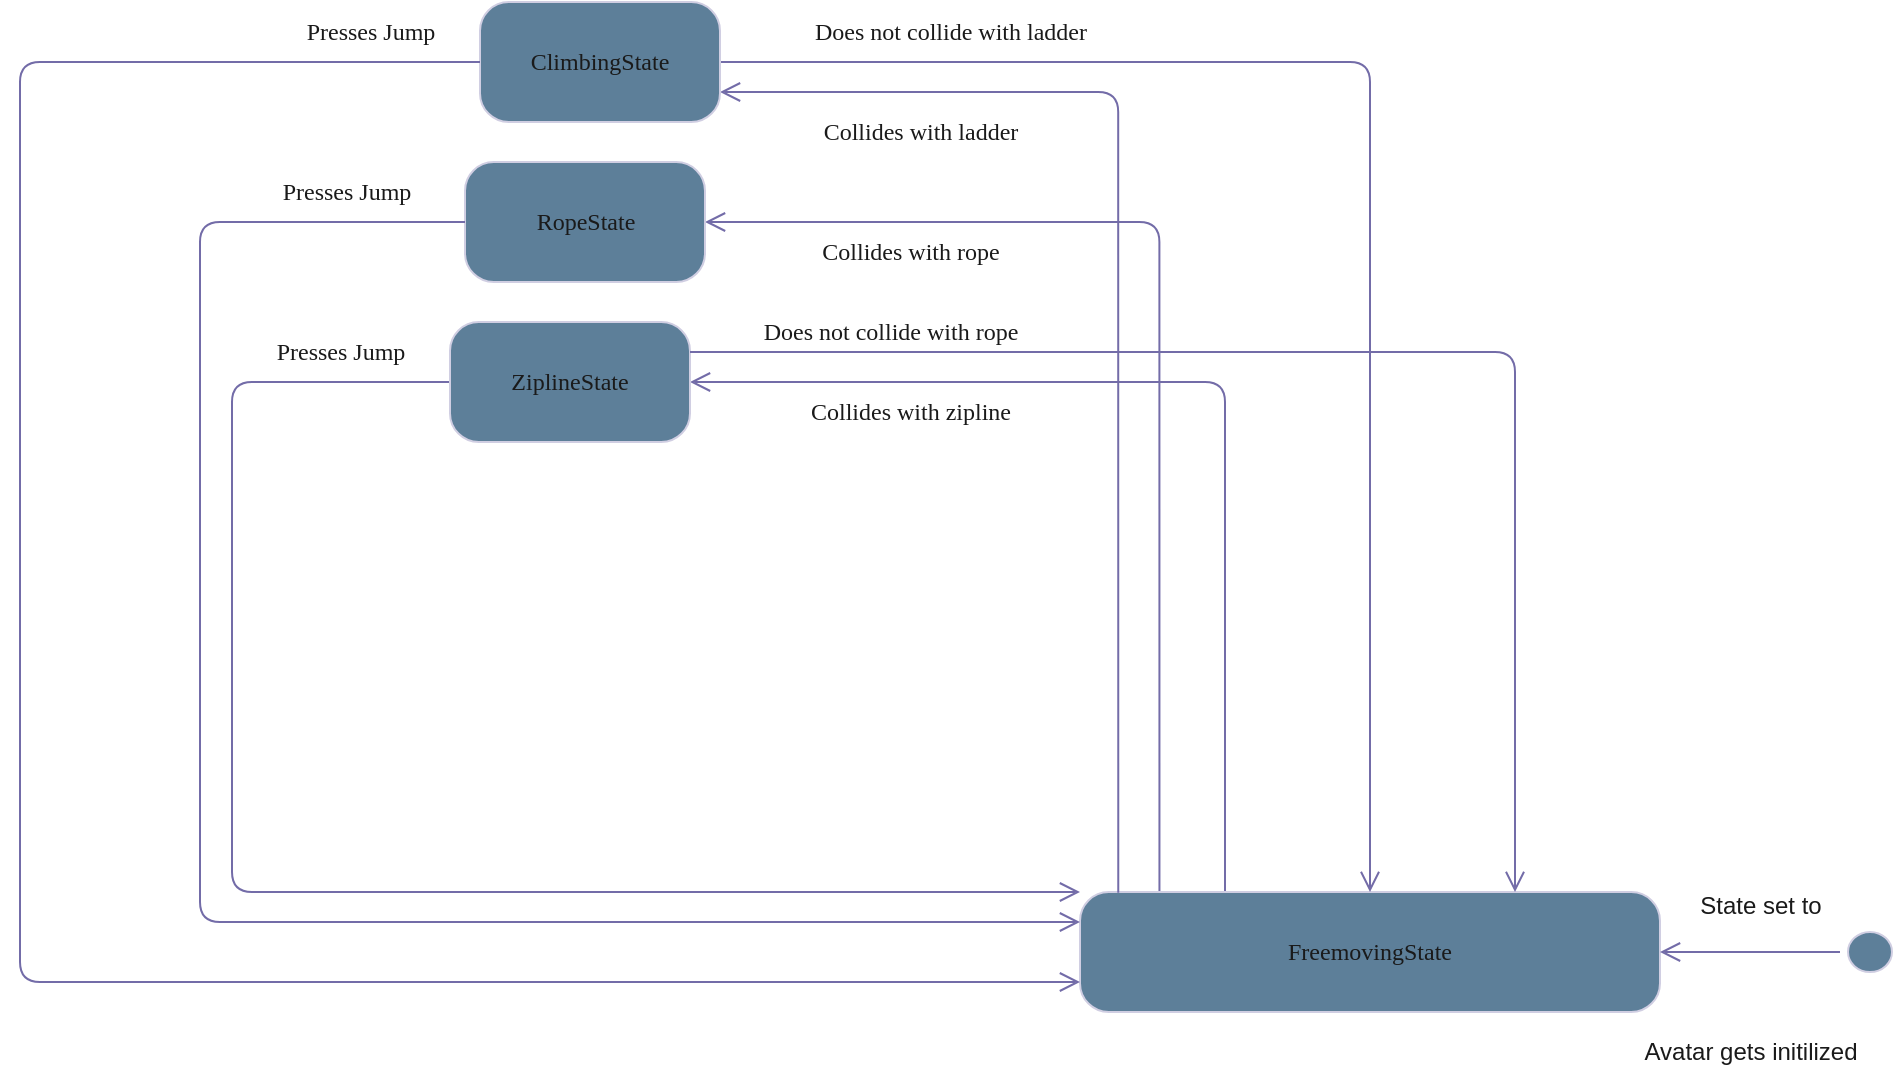 <mxfile version="21.7.5" type="github">
  <diagram name="Page-1" id="58cdce13-f638-feb5-8d6f-7d28b1aa9fa0">
    <mxGraphModel dx="2534" dy="1624" grid="1" gridSize="10" guides="1" tooltips="1" connect="1" arrows="1" fold="1" page="1" pageScale="1" pageWidth="1100" pageHeight="850" background="none" math="0" shadow="0">
      <root>
        <mxCell id="0" />
        <mxCell id="1" parent="0" />
        <mxCell id="Zl3hB4-WVLWjA7URHuql-25" style="edgeStyle=orthogonalEdgeStyle;shape=connector;rounded=1;orthogonalLoop=1;jettySize=auto;html=1;entryX=1;entryY=0.5;entryDx=0;entryDy=0;labelBackgroundColor=none;strokeColor=#736CA8;fontFamily=Verdana;fontSize=12;fontColor=default;endArrow=open;endSize=8;exitX=0.137;exitY=-0.005;exitDx=0;exitDy=0;exitPerimeter=0;" parent="1" source="Zl3hB4-WVLWjA7URHuql-5" target="-ud4b6nkZpTPl8-Tl8ta-16" edge="1">
          <mxGeometry relative="1" as="geometry" />
        </mxCell>
        <mxCell id="Zl3hB4-WVLWjA7URHuql-30" style="edgeStyle=orthogonalEdgeStyle;shape=connector;rounded=1;orthogonalLoop=1;jettySize=auto;html=1;entryX=1;entryY=0.5;entryDx=0;entryDy=0;labelBackgroundColor=none;strokeColor=#736CA8;fontFamily=Verdana;fontSize=12;fontColor=default;endArrow=open;endSize=8;exitX=0.25;exitY=0;exitDx=0;exitDy=0;" parent="1" source="Zl3hB4-WVLWjA7URHuql-5" target="382b91b5511bd0f7-5" edge="1">
          <mxGeometry relative="1" as="geometry" />
        </mxCell>
        <mxCell id="Zl3hB4-WVLWjA7URHuql-5" value="&lt;div&gt;FreemovingState&lt;/div&gt;" style="rounded=1;whiteSpace=wrap;html=1;arcSize=24;fillColor=#5D7F99;strokeColor=#D0CEE2;shadow=0;comic=0;labelBackgroundColor=none;fontFamily=Verdana;fontSize=12;fontColor=#1A1A1A;align=center;" parent="1" vertex="1">
          <mxGeometry x="50" y="285" width="290" height="60" as="geometry" />
        </mxCell>
        <mxCell id="Zl3hB4-WVLWjA7URHuql-19" style="edgeStyle=orthogonalEdgeStyle;shape=connector;rounded=1;orthogonalLoop=1;jettySize=auto;html=1;entryX=0.5;entryY=0;entryDx=0;entryDy=0;labelBackgroundColor=none;strokeColor=#736CA8;fontFamily=Verdana;fontSize=12;fontColor=default;endArrow=open;endSize=8;" parent="1" source="382b91b5511bd0f7-9" target="Zl3hB4-WVLWjA7URHuql-5" edge="1">
          <mxGeometry relative="1" as="geometry" />
        </mxCell>
        <mxCell id="Zl3hB4-WVLWjA7URHuql-16" style="edgeStyle=orthogonalEdgeStyle;shape=connector;rounded=1;orthogonalLoop=1;jettySize=auto;html=1;entryX=1;entryY=0.75;entryDx=0;entryDy=0;labelBackgroundColor=none;strokeColor=#736CA8;fontFamily=Verdana;fontSize=12;fontColor=default;endArrow=open;endSize=8;exitX=0.066;exitY=0.006;exitDx=0;exitDy=0;exitPerimeter=0;" parent="1" source="Zl3hB4-WVLWjA7URHuql-5" target="382b91b5511bd0f7-9" edge="1">
          <mxGeometry relative="1" as="geometry" />
        </mxCell>
        <mxCell id="382b91b5511bd0f7-9" value="ClimbingState" style="rounded=1;whiteSpace=wrap;html=1;arcSize=24;fillColor=#5D7F99;strokeColor=#D0CEE2;shadow=0;comic=0;labelBackgroundColor=none;fontFamily=Verdana;fontSize=12;fontColor=#1A1A1A;align=center;" parent="1" vertex="1">
          <mxGeometry x="-250" y="-160" width="120" height="60" as="geometry" />
        </mxCell>
        <mxCell id="Zl3hB4-WVLWjA7URHuql-21" style="edgeStyle=orthogonalEdgeStyle;shape=connector;rounded=1;orthogonalLoop=1;jettySize=auto;html=1;labelBackgroundColor=none;strokeColor=#736CA8;fontFamily=Verdana;fontSize=12;fontColor=default;endArrow=open;endSize=8;entryX=0;entryY=0.75;entryDx=0;entryDy=0;" parent="1" source="382b91b5511bd0f7-9" target="Zl3hB4-WVLWjA7URHuql-5" edge="1">
          <mxGeometry relative="1" as="geometry">
            <mxPoint x="-435" y="340" as="targetPoint" />
            <Array as="points">
              <mxPoint x="-480" y="-130" />
              <mxPoint x="-480" y="330" />
            </Array>
          </mxGeometry>
        </mxCell>
        <mxCell id="Zl3hB4-WVLWjA7URHuql-18" value="&lt;div&gt;Collides with ladder&lt;/div&gt;" style="text;html=1;align=center;verticalAlign=middle;resizable=0;points=[];autosize=1;strokeColor=none;fillColor=none;fontSize=12;fontFamily=Verdana;fontColor=#1A1A1A;labelBackgroundColor=none;" parent="1" vertex="1">
          <mxGeometry x="-100" y="-110" width="140" height="30" as="geometry" />
        </mxCell>
        <mxCell id="-ud4b6nkZpTPl8-Tl8ta-11" value="Does not collide with ladder" style="text;html=1;align=center;verticalAlign=middle;resizable=0;points=[];autosize=1;strokeColor=none;fillColor=none;fontSize=12;fontFamily=Verdana;fontColor=#1A1A1A;labelBackgroundColor=none;" parent="1" vertex="1">
          <mxGeometry x="-110" y="-160" width="190" height="30" as="geometry" />
        </mxCell>
        <mxCell id="-ud4b6nkZpTPl8-Tl8ta-9" value="Presses Jump" style="text;html=1;align=center;verticalAlign=middle;resizable=0;points=[];autosize=1;strokeColor=none;fillColor=none;fontSize=12;fontFamily=Verdana;fontColor=#1A1A1A;labelBackgroundColor=none;" parent="1" vertex="1">
          <mxGeometry x="-360" y="-160" width="110" height="30" as="geometry" />
        </mxCell>
        <mxCell id="-ud4b6nkZpTPl8-Tl8ta-16" value="RopeState" style="rounded=1;whiteSpace=wrap;html=1;arcSize=24;fillColor=#5D7F99;strokeColor=#D0CEE2;shadow=0;comic=0;labelBackgroundColor=none;fontFamily=Verdana;fontSize=12;fontColor=#1A1A1A;align=center;" parent="1" vertex="1">
          <mxGeometry x="-257.5" y="-80" width="120" height="60" as="geometry" />
        </mxCell>
        <mxCell id="Zl3hB4-WVLWjA7URHuql-29" value="Presses Jump" style="text;html=1;align=center;verticalAlign=middle;resizable=0;points=[];autosize=1;strokeColor=none;fillColor=none;fontSize=12;fontFamily=Verdana;fontColor=#1A1A1A;labelBackgroundColor=none;" parent="1" vertex="1">
          <mxGeometry x="-372.5" y="-80" width="110" height="30" as="geometry" />
        </mxCell>
        <mxCell id="Zl3hB4-WVLWjA7URHuql-28" style="edgeStyle=orthogonalEdgeStyle;shape=connector;rounded=1;orthogonalLoop=1;jettySize=auto;html=1;entryX=0;entryY=0.25;entryDx=0;entryDy=0;labelBackgroundColor=none;strokeColor=#736CA8;fontFamily=Verdana;fontSize=12;fontColor=default;endArrow=open;endSize=8;" parent="1" source="-ud4b6nkZpTPl8-Tl8ta-16" target="Zl3hB4-WVLWjA7URHuql-5" edge="1">
          <mxGeometry relative="1" as="geometry">
            <mxPoint x="-405" y="297" as="targetPoint" />
            <Array as="points">
              <mxPoint x="-390" y="-50" />
              <mxPoint x="-390" y="300" />
            </Array>
          </mxGeometry>
        </mxCell>
        <mxCell id="Zl3hB4-WVLWjA7URHuql-33" style="edgeStyle=orthogonalEdgeStyle;shape=connector;rounded=1;orthogonalLoop=1;jettySize=auto;html=1;entryX=0;entryY=0;entryDx=0;entryDy=0;labelBackgroundColor=none;strokeColor=#736CA8;fontFamily=Verdana;fontSize=12;fontColor=default;endArrow=open;endSize=8;" parent="1" source="382b91b5511bd0f7-5" target="Zl3hB4-WVLWjA7URHuql-5" edge="1">
          <mxGeometry relative="1" as="geometry">
            <mxPoint x="-375" y="297" as="targetPoint" />
            <Array as="points">
              <mxPoint x="-374" y="30" />
              <mxPoint x="-374" y="285" />
            </Array>
          </mxGeometry>
        </mxCell>
        <mxCell id="382b91b5511bd0f7-5" value="ZiplineState" style="rounded=1;whiteSpace=wrap;html=1;arcSize=24;fillColor=#5D7F99;strokeColor=#D0CEE2;shadow=0;comic=0;labelBackgroundColor=none;fontFamily=Verdana;fontSize=12;fontColor=#1A1A1A;align=center;" parent="1" vertex="1">
          <mxGeometry x="-265" width="120" height="60" as="geometry" />
        </mxCell>
        <mxCell id="Zl3hB4-WVLWjA7URHuql-27" value="Collides with rope" style="text;html=1;align=center;verticalAlign=middle;resizable=0;points=[];autosize=1;strokeColor=none;fillColor=none;fontSize=12;fontFamily=Verdana;fontColor=#1A1A1A;labelBackgroundColor=none;" parent="1" vertex="1">
          <mxGeometry x="-100" y="-50" width="130" height="30" as="geometry" />
        </mxCell>
        <mxCell id="Zl3hB4-WVLWjA7URHuql-32" value="Collides with zipline" style="text;html=1;align=center;verticalAlign=middle;resizable=0;points=[];autosize=1;strokeColor=none;fillColor=none;fontSize=12;fontFamily=Verdana;fontColor=#1A1A1A;labelBackgroundColor=none;" parent="1" vertex="1">
          <mxGeometry x="-105" y="30" width="140" height="30" as="geometry" />
        </mxCell>
        <mxCell id="Zl3hB4-WVLWjA7URHuql-34" value="Presses Jump" style="text;html=1;align=center;verticalAlign=middle;resizable=0;points=[];autosize=1;strokeColor=none;fillColor=none;fontSize=12;fontFamily=Verdana;fontColor=#1A1A1A;labelBackgroundColor=none;" parent="1" vertex="1">
          <mxGeometry x="-375" width="110" height="30" as="geometry" />
        </mxCell>
        <mxCell id="2a3bc250acf0617d-9" style="edgeStyle=orthogonalEdgeStyle;html=1;labelBackgroundColor=none;endArrow=open;endSize=8;strokeColor=#736CA8;fontFamily=Verdana;fontSize=12;align=left;fontColor=default;noEdgeStyle=1;" parent="1" source="382b91b5511bd0f7-1" target="Zl3hB4-WVLWjA7URHuql-5" edge="1">
          <mxGeometry relative="1" as="geometry" />
        </mxCell>
        <mxCell id="382b91b5511bd0f7-1" value="" style="ellipse;html=1;shape=startState;fillColor=#5D7F99;strokeColor=#D0CEE2;rounded=1;shadow=0;comic=0;labelBackgroundColor=none;fontFamily=Verdana;fontSize=12;fontColor=#1A1A1A;align=center;direction=south;" parent="1" vertex="1">
          <mxGeometry x="430" y="301" width="30" height="28" as="geometry" />
        </mxCell>
        <mxCell id="-ud4b6nkZpTPl8-Tl8ta-2" value="&lt;div&gt;Avatar gets initilized&lt;/div&gt;" style="text;html=1;align=center;verticalAlign=middle;resizable=0;points=[];autosize=1;strokeColor=none;fillColor=none;labelBackgroundColor=none;fontColor=#1A1A1A;" parent="1" vertex="1">
          <mxGeometry x="320" y="350" width="130" height="30" as="geometry" />
        </mxCell>
        <mxCell id="-ud4b6nkZpTPl8-Tl8ta-3" value="&lt;div&gt;State set to&lt;br&gt;&lt;/div&gt;" style="text;html=1;align=center;verticalAlign=middle;resizable=0;points=[];autosize=1;strokeColor=none;fillColor=none;labelBackgroundColor=none;fontColor=#1A1A1A;" parent="1" vertex="1">
          <mxGeometry x="350" y="277" width="80" height="30" as="geometry" />
        </mxCell>
        <mxCell id="hQWwS9eVlGvnJHP2vLC9-1" style="edgeStyle=orthogonalEdgeStyle;shape=connector;rounded=1;orthogonalLoop=1;jettySize=auto;html=1;entryX=0.75;entryY=0;entryDx=0;entryDy=0;labelBackgroundColor=none;strokeColor=#736CA8;fontFamily=Verdana;fontSize=12;fontColor=default;endArrow=open;endSize=8;exitX=1;exitY=0.25;exitDx=0;exitDy=0;" edge="1" parent="1" source="382b91b5511bd0f7-5" target="Zl3hB4-WVLWjA7URHuql-5">
          <mxGeometry relative="1" as="geometry">
            <mxPoint x="-120" y="-120" as="sourcePoint" />
            <mxPoint x="205" y="295" as="targetPoint" />
          </mxGeometry>
        </mxCell>
        <mxCell id="hQWwS9eVlGvnJHP2vLC9-2" value="Does not collide with rope" style="text;html=1;align=center;verticalAlign=middle;resizable=0;points=[];autosize=1;strokeColor=none;fillColor=none;fontSize=12;fontFamily=Verdana;fontColor=#1A1A1A;labelBackgroundColor=none;" vertex="1" parent="1">
          <mxGeometry x="-140" y="-10" width="190" height="30" as="geometry" />
        </mxCell>
      </root>
    </mxGraphModel>
  </diagram>
</mxfile>
